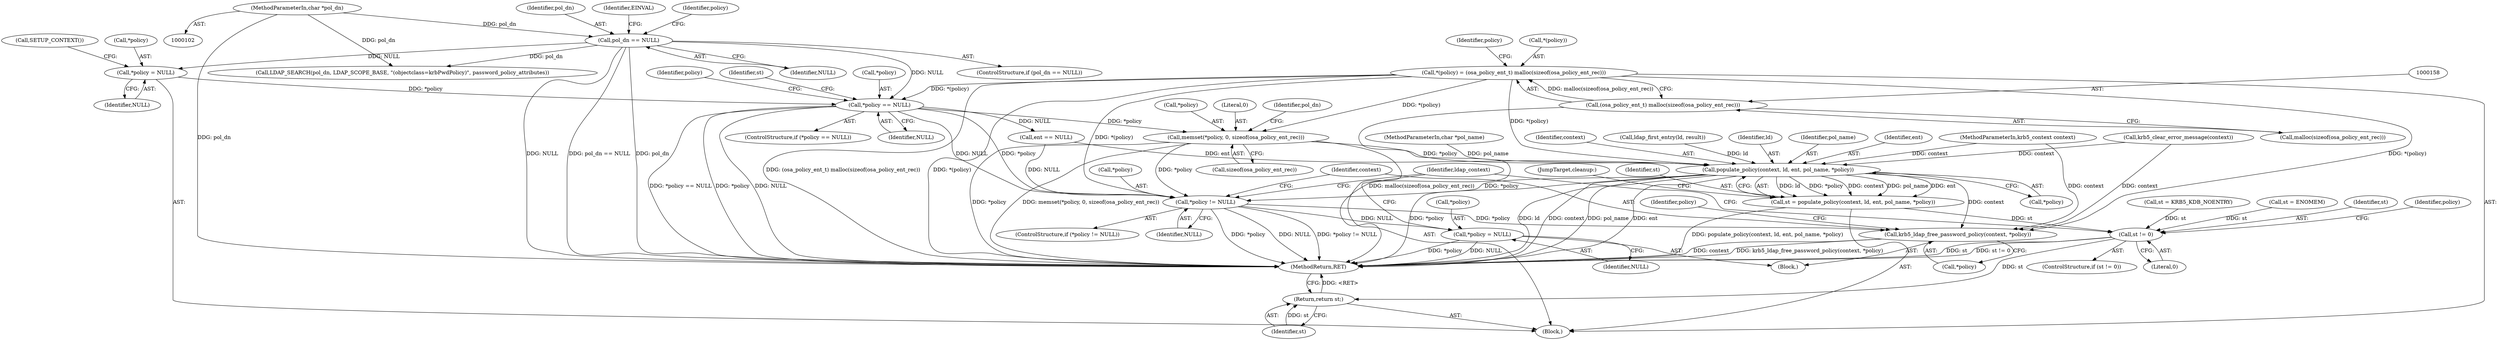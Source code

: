 digraph "0_krb5_d1f707024f1d0af6e54a18885322d70fa15ec4d3@API" {
"1000172" [label="(Call,memset(*policy, 0, sizeof(osa_policy_ent_rec)))"];
"1000163" [label="(Call,*policy == NULL)"];
"1000154" [label="(Call,*(policy) = (osa_policy_ent_t) malloc(sizeof(osa_policy_ent_rec)))"];
"1000157" [label="(Call,(osa_policy_ent_t) malloc(sizeof(osa_policy_ent_rec)))"];
"1000148" [label="(Call,*policy = NULL)"];
"1000143" [label="(Call,pol_dn == NULL)"];
"1000105" [label="(MethodParameterIn,char *pol_dn)"];
"1000199" [label="(Call,populate_policy(context, ld, ent, pol_name, *policy))"];
"1000197" [label="(Call,st = populate_policy(context, ld, ent, pol_name, *policy))"];
"1000210" [label="(Call,st != 0)"];
"1000231" [label="(Return,return st;)"];
"1000215" [label="(Call,*policy != NULL)"];
"1000220" [label="(Call,krb5_ldap_free_password_policy(context, *policy))"];
"1000224" [label="(Call,*policy = NULL)"];
"1000226" [label="(Identifier,policy)"];
"1000189" [label="(Call,ent == NULL)"];
"1000206" [label="(JumpTarget,cleanup:)"];
"1000142" [label="(ControlStructure,if (pol_dn == NULL))"];
"1000220" [label="(Call,krb5_ldap_free_password_policy(context, *policy))"];
"1000219" [label="(Block,)"];
"1000204" [label="(Call,*policy)"];
"1000199" [label="(Call,populate_policy(context, ld, ent, pol_name, *policy))"];
"1000145" [label="(Identifier,NULL)"];
"1000179" [label="(Identifier,pol_dn)"];
"1000163" [label="(Call,*policy == NULL)"];
"1000151" [label="(Identifier,NULL)"];
"1000221" [label="(Identifier,context)"];
"1000157" [label="(Call,(osa_policy_ent_t) malloc(sizeof(osa_policy_ent_rec)))"];
"1000197" [label="(Call,st = populate_policy(context, ld, ent, pol_name, *policy))"];
"1000232" [label="(Identifier,st)"];
"1000144" [label="(Identifier,pol_dn)"];
"1000166" [label="(Identifier,NULL)"];
"1000225" [label="(Call,*policy)"];
"1000212" [label="(Literal,0)"];
"1000174" [label="(Identifier,policy)"];
"1000178" [label="(Call,LDAP_SEARCH(pol_dn, LDAP_SCOPE_BASE, \"(objectclass=krbPwdPolicy)\", password_policy_attributes))"];
"1000193" [label="(Call,st = KRB5_KDB_NOENTRY)"];
"1000173" [label="(Call,*policy)"];
"1000147" [label="(Identifier,EINVAL)"];
"1000176" [label="(Call,sizeof(osa_policy_ent_rec))"];
"1000168" [label="(Call,st = ENOMEM)"];
"1000152" [label="(Call,SETUP_CONTEXT())"];
"1000150" [label="(Identifier,policy)"];
"1000211" [label="(Identifier,st)"];
"1000227" [label="(Identifier,NULL)"];
"1000200" [label="(Identifier,context)"];
"1000159" [label="(Call,malloc(sizeof(osa_policy_ent_rec)))"];
"1000216" [label="(Call,*policy)"];
"1000165" [label="(Identifier,policy)"];
"1000149" [label="(Call,*policy)"];
"1000175" [label="(Literal,0)"];
"1000172" [label="(Call,memset(*policy, 0, sizeof(osa_policy_ent_rec)))"];
"1000198" [label="(Identifier,st)"];
"1000217" [label="(Identifier,policy)"];
"1000231" [label="(Return,return st;)"];
"1000210" [label="(Call,st != 0)"];
"1000224" [label="(Call,*policy = NULL)"];
"1000222" [label="(Call,*policy)"];
"1000218" [label="(Identifier,NULL)"];
"1000107" [label="(Block,)"];
"1000185" [label="(Call,ldap_first_entry(ld, result))"];
"1000214" [label="(ControlStructure,if (*policy != NULL))"];
"1000201" [label="(Identifier,ld)"];
"1000203" [label="(Identifier,pol_name)"];
"1000233" [label="(MethodReturn,RET)"];
"1000209" [label="(ControlStructure,if (st != 0))"];
"1000148" [label="(Call,*policy = NULL)"];
"1000155" [label="(Call,*(policy))"];
"1000169" [label="(Identifier,st)"];
"1000154" [label="(Call,*(policy) = (osa_policy_ent_t) malloc(sizeof(osa_policy_ent_rec)))"];
"1000162" [label="(ControlStructure,if (*policy == NULL))"];
"1000164" [label="(Call,*policy)"];
"1000143" [label="(Call,pol_dn == NULL)"];
"1000202" [label="(Identifier,ent)"];
"1000103" [label="(MethodParameterIn,krb5_context context)"];
"1000104" [label="(MethodParameterIn,char *pol_name)"];
"1000215" [label="(Call,*policy != NULL)"];
"1000229" [label="(Identifier,ldap_context)"];
"1000105" [label="(MethodParameterIn,char *pol_dn)"];
"1000140" [label="(Call,krb5_clear_error_message(context))"];
"1000172" -> "1000107"  [label="AST: "];
"1000172" -> "1000176"  [label="CFG: "];
"1000173" -> "1000172"  [label="AST: "];
"1000175" -> "1000172"  [label="AST: "];
"1000176" -> "1000172"  [label="AST: "];
"1000179" -> "1000172"  [label="CFG: "];
"1000172" -> "1000233"  [label="DDG: memset(*policy, 0, sizeof(osa_policy_ent_rec))"];
"1000172" -> "1000233"  [label="DDG: *policy"];
"1000163" -> "1000172"  [label="DDG: *policy"];
"1000154" -> "1000172"  [label="DDG: *(policy)"];
"1000172" -> "1000199"  [label="DDG: *policy"];
"1000172" -> "1000215"  [label="DDG: *policy"];
"1000163" -> "1000162"  [label="AST: "];
"1000163" -> "1000166"  [label="CFG: "];
"1000164" -> "1000163"  [label="AST: "];
"1000166" -> "1000163"  [label="AST: "];
"1000169" -> "1000163"  [label="CFG: "];
"1000174" -> "1000163"  [label="CFG: "];
"1000163" -> "1000233"  [label="DDG: *policy == NULL"];
"1000163" -> "1000233"  [label="DDG: *policy"];
"1000163" -> "1000233"  [label="DDG: NULL"];
"1000154" -> "1000163"  [label="DDG: *(policy)"];
"1000148" -> "1000163"  [label="DDG: *policy"];
"1000143" -> "1000163"  [label="DDG: NULL"];
"1000163" -> "1000189"  [label="DDG: NULL"];
"1000163" -> "1000215"  [label="DDG: *policy"];
"1000163" -> "1000215"  [label="DDG: NULL"];
"1000154" -> "1000107"  [label="AST: "];
"1000154" -> "1000157"  [label="CFG: "];
"1000155" -> "1000154"  [label="AST: "];
"1000157" -> "1000154"  [label="AST: "];
"1000165" -> "1000154"  [label="CFG: "];
"1000154" -> "1000233"  [label="DDG: (osa_policy_ent_t) malloc(sizeof(osa_policy_ent_rec))"];
"1000154" -> "1000233"  [label="DDG: *(policy)"];
"1000157" -> "1000154"  [label="DDG: malloc(sizeof(osa_policy_ent_rec))"];
"1000154" -> "1000199"  [label="DDG: *(policy)"];
"1000154" -> "1000215"  [label="DDG: *(policy)"];
"1000154" -> "1000220"  [label="DDG: *(policy)"];
"1000157" -> "1000159"  [label="CFG: "];
"1000158" -> "1000157"  [label="AST: "];
"1000159" -> "1000157"  [label="AST: "];
"1000157" -> "1000233"  [label="DDG: malloc(sizeof(osa_policy_ent_rec))"];
"1000148" -> "1000107"  [label="AST: "];
"1000148" -> "1000151"  [label="CFG: "];
"1000149" -> "1000148"  [label="AST: "];
"1000151" -> "1000148"  [label="AST: "];
"1000152" -> "1000148"  [label="CFG: "];
"1000143" -> "1000148"  [label="DDG: NULL"];
"1000143" -> "1000142"  [label="AST: "];
"1000143" -> "1000145"  [label="CFG: "];
"1000144" -> "1000143"  [label="AST: "];
"1000145" -> "1000143"  [label="AST: "];
"1000147" -> "1000143"  [label="CFG: "];
"1000150" -> "1000143"  [label="CFG: "];
"1000143" -> "1000233"  [label="DDG: pol_dn"];
"1000143" -> "1000233"  [label="DDG: NULL"];
"1000143" -> "1000233"  [label="DDG: pol_dn == NULL"];
"1000105" -> "1000143"  [label="DDG: pol_dn"];
"1000143" -> "1000178"  [label="DDG: pol_dn"];
"1000105" -> "1000102"  [label="AST: "];
"1000105" -> "1000233"  [label="DDG: pol_dn"];
"1000105" -> "1000178"  [label="DDG: pol_dn"];
"1000199" -> "1000197"  [label="AST: "];
"1000199" -> "1000204"  [label="CFG: "];
"1000200" -> "1000199"  [label="AST: "];
"1000201" -> "1000199"  [label="AST: "];
"1000202" -> "1000199"  [label="AST: "];
"1000203" -> "1000199"  [label="AST: "];
"1000204" -> "1000199"  [label="AST: "];
"1000197" -> "1000199"  [label="CFG: "];
"1000199" -> "1000233"  [label="DDG: ld"];
"1000199" -> "1000233"  [label="DDG: context"];
"1000199" -> "1000233"  [label="DDG: pol_name"];
"1000199" -> "1000233"  [label="DDG: ent"];
"1000199" -> "1000233"  [label="DDG: *policy"];
"1000199" -> "1000197"  [label="DDG: ld"];
"1000199" -> "1000197"  [label="DDG: *policy"];
"1000199" -> "1000197"  [label="DDG: context"];
"1000199" -> "1000197"  [label="DDG: pol_name"];
"1000199" -> "1000197"  [label="DDG: ent"];
"1000140" -> "1000199"  [label="DDG: context"];
"1000103" -> "1000199"  [label="DDG: context"];
"1000185" -> "1000199"  [label="DDG: ld"];
"1000189" -> "1000199"  [label="DDG: ent"];
"1000104" -> "1000199"  [label="DDG: pol_name"];
"1000199" -> "1000215"  [label="DDG: *policy"];
"1000199" -> "1000220"  [label="DDG: context"];
"1000197" -> "1000107"  [label="AST: "];
"1000198" -> "1000197"  [label="AST: "];
"1000206" -> "1000197"  [label="CFG: "];
"1000197" -> "1000233"  [label="DDG: populate_policy(context, ld, ent, pol_name, *policy)"];
"1000197" -> "1000210"  [label="DDG: st"];
"1000210" -> "1000209"  [label="AST: "];
"1000210" -> "1000212"  [label="CFG: "];
"1000211" -> "1000210"  [label="AST: "];
"1000212" -> "1000210"  [label="AST: "];
"1000217" -> "1000210"  [label="CFG: "];
"1000229" -> "1000210"  [label="CFG: "];
"1000210" -> "1000233"  [label="DDG: st != 0"];
"1000210" -> "1000233"  [label="DDG: st"];
"1000193" -> "1000210"  [label="DDG: st"];
"1000168" -> "1000210"  [label="DDG: st"];
"1000210" -> "1000231"  [label="DDG: st"];
"1000231" -> "1000107"  [label="AST: "];
"1000231" -> "1000232"  [label="CFG: "];
"1000232" -> "1000231"  [label="AST: "];
"1000233" -> "1000231"  [label="CFG: "];
"1000231" -> "1000233"  [label="DDG: <RET>"];
"1000232" -> "1000231"  [label="DDG: st"];
"1000215" -> "1000214"  [label="AST: "];
"1000215" -> "1000218"  [label="CFG: "];
"1000216" -> "1000215"  [label="AST: "];
"1000218" -> "1000215"  [label="AST: "];
"1000221" -> "1000215"  [label="CFG: "];
"1000229" -> "1000215"  [label="CFG: "];
"1000215" -> "1000233"  [label="DDG: *policy"];
"1000215" -> "1000233"  [label="DDG: NULL"];
"1000215" -> "1000233"  [label="DDG: *policy != NULL"];
"1000189" -> "1000215"  [label="DDG: NULL"];
"1000215" -> "1000220"  [label="DDG: *policy"];
"1000215" -> "1000224"  [label="DDG: NULL"];
"1000220" -> "1000219"  [label="AST: "];
"1000220" -> "1000222"  [label="CFG: "];
"1000221" -> "1000220"  [label="AST: "];
"1000222" -> "1000220"  [label="AST: "];
"1000226" -> "1000220"  [label="CFG: "];
"1000220" -> "1000233"  [label="DDG: context"];
"1000220" -> "1000233"  [label="DDG: krb5_ldap_free_password_policy(context, *policy)"];
"1000140" -> "1000220"  [label="DDG: context"];
"1000103" -> "1000220"  [label="DDG: context"];
"1000224" -> "1000219"  [label="AST: "];
"1000224" -> "1000227"  [label="CFG: "];
"1000225" -> "1000224"  [label="AST: "];
"1000227" -> "1000224"  [label="AST: "];
"1000229" -> "1000224"  [label="CFG: "];
"1000224" -> "1000233"  [label="DDG: *policy"];
"1000224" -> "1000233"  [label="DDG: NULL"];
}
